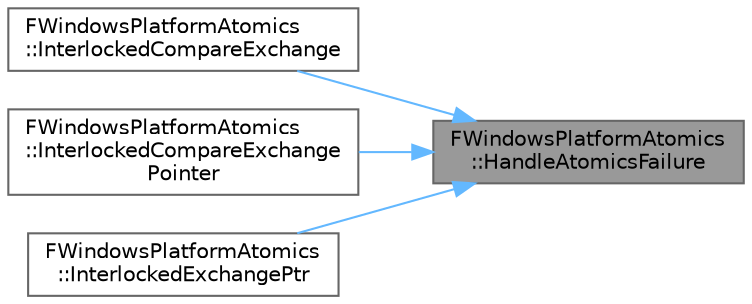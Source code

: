 digraph "FWindowsPlatformAtomics::HandleAtomicsFailure"
{
 // INTERACTIVE_SVG=YES
 // LATEX_PDF_SIZE
  bgcolor="transparent";
  edge [fontname=Helvetica,fontsize=10,labelfontname=Helvetica,labelfontsize=10];
  node [fontname=Helvetica,fontsize=10,shape=box,height=0.2,width=0.4];
  rankdir="RL";
  Node1 [id="Node000001",label="FWindowsPlatformAtomics\l::HandleAtomicsFailure",height=0.2,width=0.4,color="gray40", fillcolor="grey60", style="filled", fontcolor="black",tooltip="Handles atomics function failure."];
  Node1 -> Node2 [id="edge1_Node000001_Node000002",dir="back",color="steelblue1",style="solid",tooltip=" "];
  Node2 [id="Node000002",label="FWindowsPlatformAtomics\l::InterlockedCompareExchange",height=0.2,width=0.4,color="grey40", fillcolor="white", style="filled",URL="$d8/d6e/structFWindowsPlatformAtomics.html#a994c90a467002c83c673fe9cf5c0a944",tooltip=" "];
  Node1 -> Node3 [id="edge2_Node000001_Node000003",dir="back",color="steelblue1",style="solid",tooltip=" "];
  Node3 [id="Node000003",label="FWindowsPlatformAtomics\l::InterlockedCompareExchange\lPointer",height=0.2,width=0.4,color="grey40", fillcolor="white", style="filled",URL="$d8/d6e/structFWindowsPlatformAtomics.html#a33d83c4545fda2d0ba7a1237481e7541",tooltip="The function compares the Destination value with the Comparand value:"];
  Node1 -> Node4 [id="edge3_Node000001_Node000004",dir="back",color="steelblue1",style="solid",tooltip=" "];
  Node4 [id="Node000004",label="FWindowsPlatformAtomics\l::InterlockedExchangePtr",height=0.2,width=0.4,color="grey40", fillcolor="white", style="filled",URL="$d8/d6e/structFWindowsPlatformAtomics.html#afcaeffcf1d869469e9c891191d44f8ea",tooltip=" "];
}
